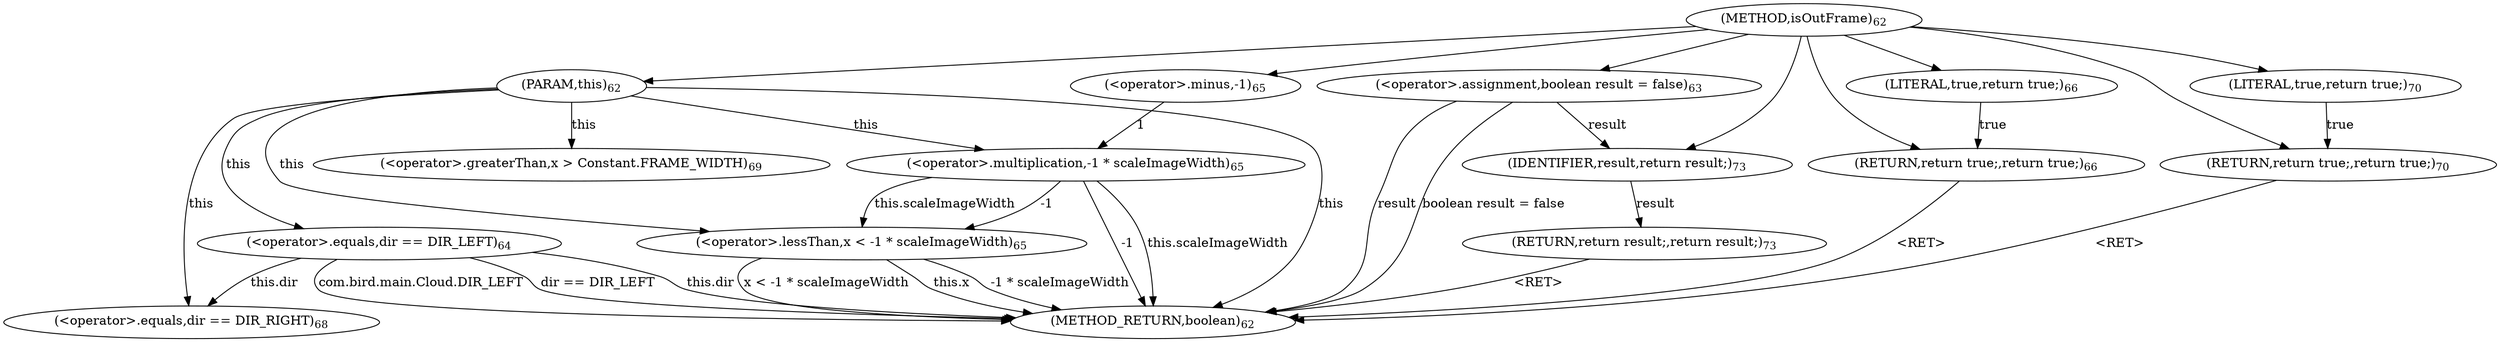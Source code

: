 digraph "isOutFrame" {  
"188" [label = <(METHOD,isOutFrame)<SUB>62</SUB>> ]
"243" [label = <(METHOD_RETURN,boolean)<SUB>62</SUB>> ]
"189" [label = <(PARAM,this)<SUB>62</SUB>> ]
"192" [label = <(&lt;operator&gt;.assignment,boolean result = false)<SUB>63</SUB>> ]
"239" [label = <(RETURN,return result;,return result;)<SUB>73</SUB>> ]
"192" [label = <(&lt;operator&gt;.assignment,boolean result = false)<SUB>63</SUB>> ]
"192" [label = <(&lt;operator&gt;.assignment,boolean result = false)<SUB>63</SUB>> ]
"196" [label = <(&lt;operator&gt;.equals,dir == DIR_LEFT)<SUB>64</SUB>> ]
"240" [label = <(IDENTIFIER,result,return result;)<SUB>73</SUB>> ]
"196" [label = <(&lt;operator&gt;.equals,dir == DIR_LEFT)<SUB>64</SUB>> ]
"196" [label = <(&lt;operator&gt;.equals,dir == DIR_LEFT)<SUB>64</SUB>> ]
"205" [label = <(&lt;operator&gt;.lessThan,x &lt; -1 * scaleImageWidth)<SUB>65</SUB>> ]
"220" [label = <(&lt;operator&gt;.equals,dir == DIR_RIGHT)<SUB>68</SUB>> ]
"205" [label = <(&lt;operator&gt;.lessThan,x &lt; -1 * scaleImageWidth)<SUB>65</SUB>> ]
"205" [label = <(&lt;operator&gt;.lessThan,x &lt; -1 * scaleImageWidth)<SUB>65</SUB>> ]
"216" [label = <(RETURN,return true;,return true;)<SUB>66</SUB>> ]
"220" [label = <(&lt;operator&gt;.equals,dir == DIR_RIGHT)<SUB>68</SUB>> ]
"220" [label = <(&lt;operator&gt;.equals,dir == DIR_RIGHT)<SUB>68</SUB>> ]
"209" [label = <(&lt;operator&gt;.multiplication,-1 * scaleImageWidth)<SUB>65</SUB>> ]
"209" [label = <(&lt;operator&gt;.multiplication,-1 * scaleImageWidth)<SUB>65</SUB>> ]
"217" [label = <(LITERAL,true,return true;)<SUB>66</SUB>> ]
"229" [label = <(&lt;operator&gt;.greaterThan,x &gt; Constant.FRAME_WIDTH)<SUB>69</SUB>> ]
"210" [label = <(&lt;operator&gt;.minus,-1)<SUB>65</SUB>> ]
"229" [label = <(&lt;operator&gt;.greaterThan,x &gt; Constant.FRAME_WIDTH)<SUB>69</SUB>> ]
"229" [label = <(&lt;operator&gt;.greaterThan,x &gt; Constant.FRAME_WIDTH)<SUB>69</SUB>> ]
"237" [label = <(RETURN,return true;,return true;)<SUB>70</SUB>> ]
"238" [label = <(LITERAL,true,return true;)<SUB>70</SUB>> ]
  "239" -> "243"  [ label = "&lt;RET&gt;"] 
  "237" -> "243"  [ label = "&lt;RET&gt;"] 
  "216" -> "243"  [ label = "&lt;RET&gt;"] 
  "189" -> "243"  [ label = "this"] 
  "192" -> "243"  [ label = "result"] 
  "192" -> "243"  [ label = "boolean result = false"] 
  "196" -> "243"  [ label = "this.dir"] 
  "196" -> "243"  [ label = "com.bird.main.Cloud.DIR_LEFT"] 
  "196" -> "243"  [ label = "dir == DIR_LEFT"] 
  "205" -> "243"  [ label = "this.x"] 
  "209" -> "243"  [ label = "-1"] 
  "209" -> "243"  [ label = "this.scaleImageWidth"] 
  "205" -> "243"  [ label = "-1 * scaleImageWidth"] 
  "205" -> "243"  [ label = "x &lt; -1 * scaleImageWidth"] 
  "188" -> "189" 
  "188" -> "192" 
  "240" -> "239"  [ label = "result"] 
  "192" -> "240"  [ label = "result"] 
  "188" -> "240" 
  "189" -> "196"  [ label = "this"] 
  "189" -> "205"  [ label = "this"] 
  "209" -> "205"  [ label = "-1"] 
  "209" -> "205"  [ label = "this.scaleImageWidth"] 
  "217" -> "216"  [ label = "true"] 
  "188" -> "216" 
  "189" -> "220"  [ label = "this"] 
  "196" -> "220"  [ label = "this.dir"] 
  "210" -> "209"  [ label = "1"] 
  "189" -> "209"  [ label = "this"] 
  "188" -> "217" 
  "188" -> "210" 
  "189" -> "229"  [ label = "this"] 
  "238" -> "237"  [ label = "true"] 
  "188" -> "237" 
  "188" -> "238" 
}
